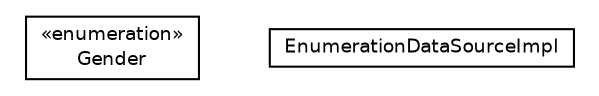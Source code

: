 #!/usr/local/bin/dot
#
# Class diagram 
# Generated by UMLGraph version R5_6 (http://www.umlgraph.org/)
#

digraph G {
	edge [fontname="Helvetica",fontsize=10,labelfontname="Helvetica",labelfontsize=10];
	node [fontname="Helvetica",fontsize=10,shape=plaintext];
	nodesep=0.25;
	ranksep=0.5;
	// net.ljcomputing.randy.data.enumeration.Gender
	c27 [label=<<table title="net.ljcomputing.randy.data.enumeration.Gender" border="0" cellborder="1" cellspacing="0" cellpadding="2" port="p" href="./Gender.html">
		<tr><td><table border="0" cellspacing="0" cellpadding="1">
<tr><td align="center" balign="center"> &#171;enumeration&#187; </td></tr>
<tr><td align="center" balign="center"> Gender </td></tr>
		</table></td></tr>
		</table>>, URL="./Gender.html", fontname="Helvetica", fontcolor="black", fontsize=9.0];
	// net.ljcomputing.randy.data.enumeration.EnumerationDataSourceImpl
	c28 [label=<<table title="net.ljcomputing.randy.data.enumeration.EnumerationDataSourceImpl" border="0" cellborder="1" cellspacing="0" cellpadding="2" port="p" href="./EnumerationDataSourceImpl.html">
		<tr><td><table border="0" cellspacing="0" cellpadding="1">
<tr><td align="center" balign="center"> EnumerationDataSourceImpl </td></tr>
		</table></td></tr>
		</table>>, URL="./EnumerationDataSourceImpl.html", fontname="Helvetica", fontcolor="black", fontsize=9.0];
}

